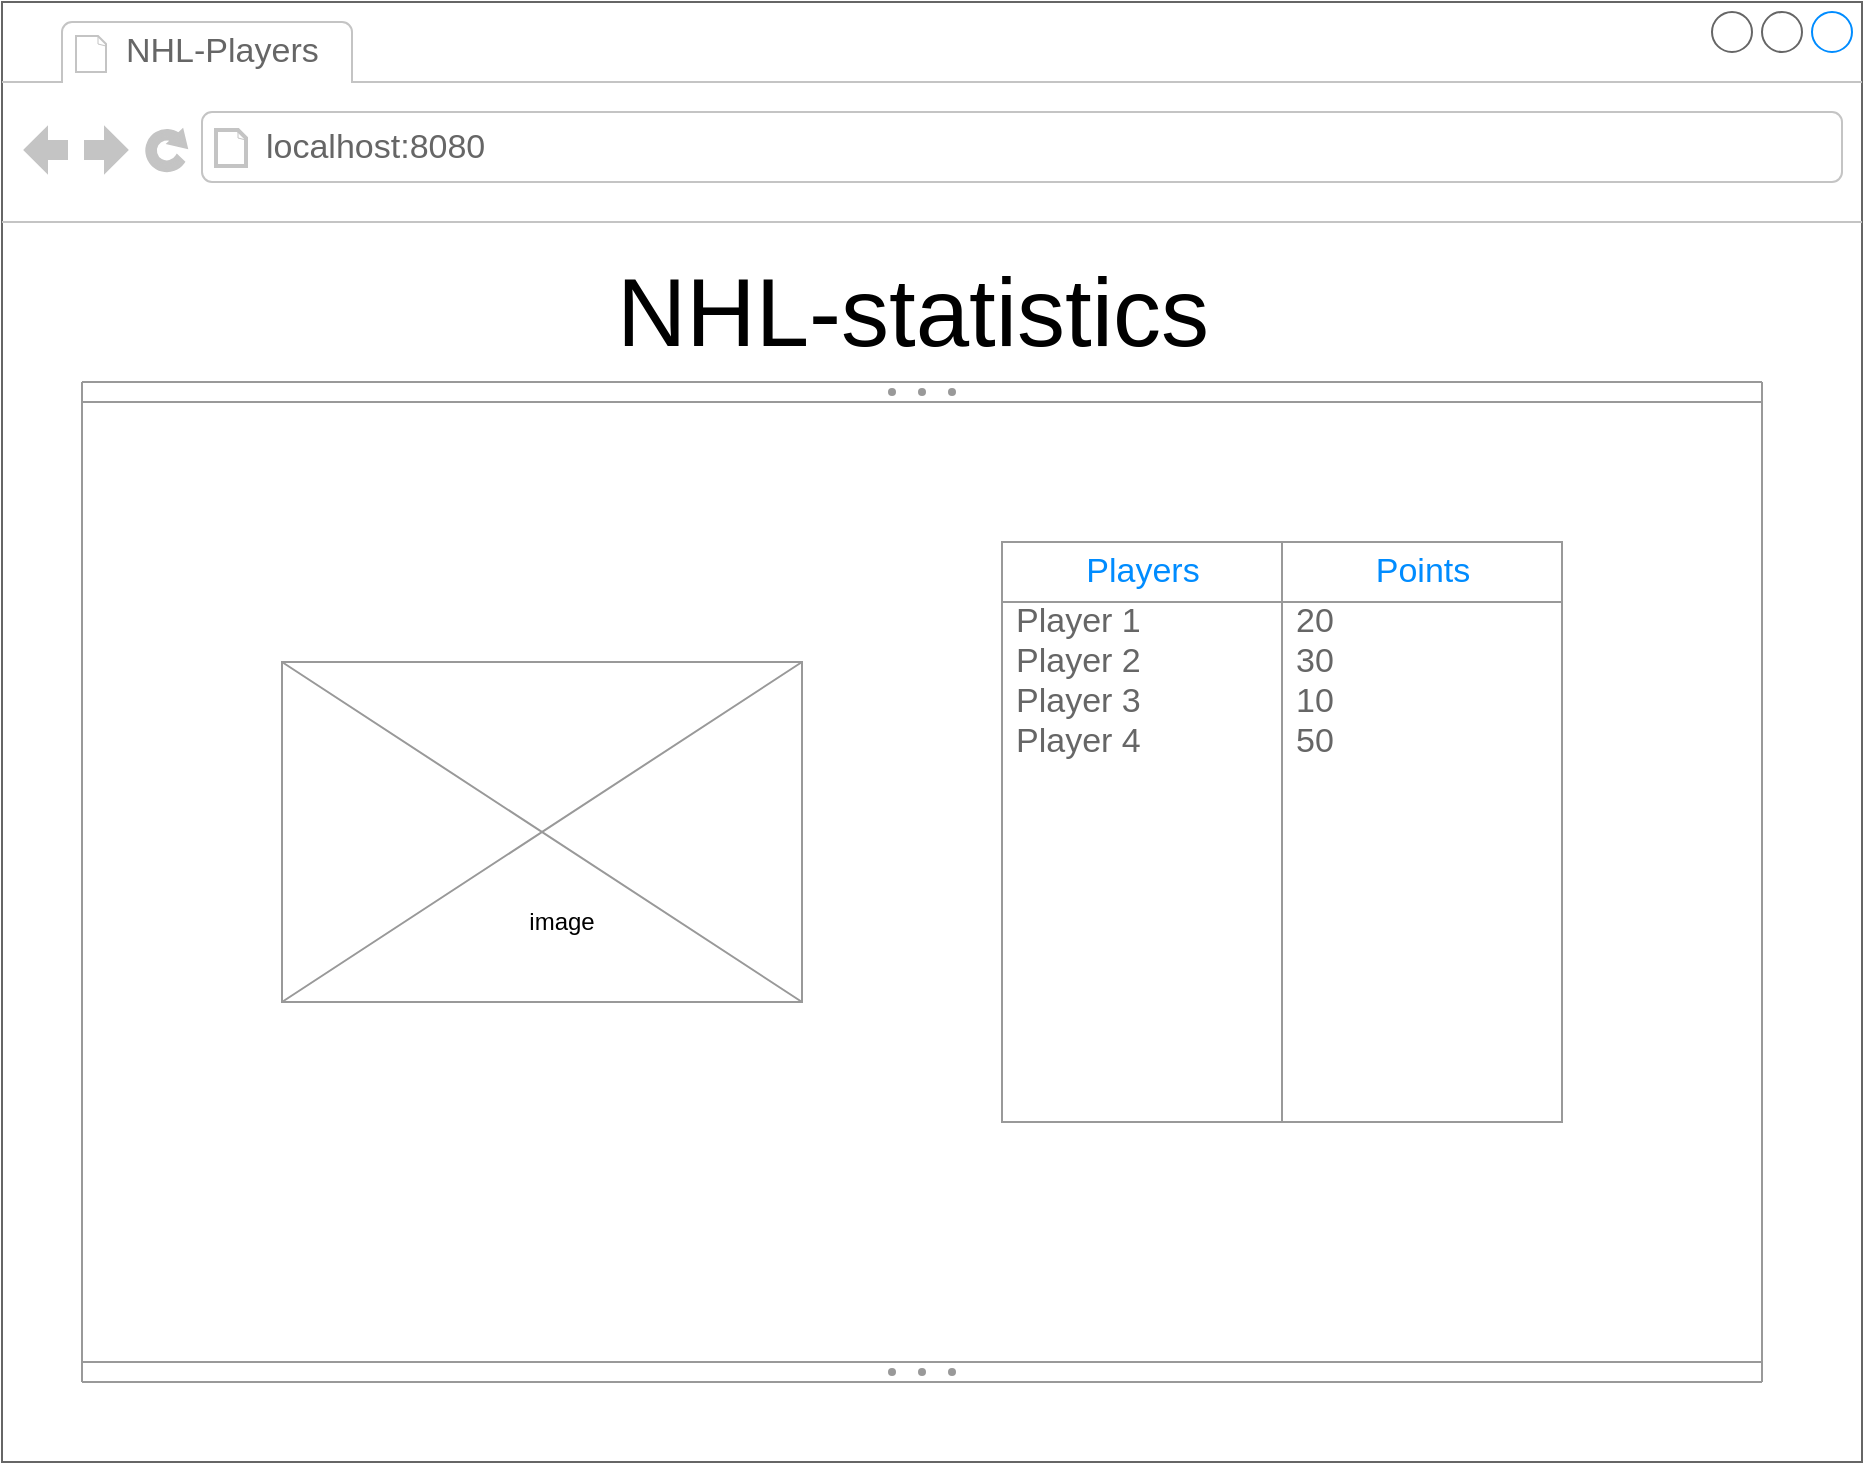 <mxfile version="14.4.8" type="device"><diagram id="LGHbPJ1O42_wLkrlADTc" name="Page-1"><mxGraphModel dx="1422" dy="1931" grid="1" gridSize="10" guides="1" tooltips="1" connect="1" arrows="1" fold="1" page="1" pageScale="1" pageWidth="827" pageHeight="1169" math="0" shadow="0"><root><mxCell id="0"/><mxCell id="1" parent="0"/><mxCell id="c-yvVSfGlGrdfjYpLHEc-2" value="" style="strokeWidth=1;shadow=0;dashed=0;align=center;html=1;shape=mxgraph.mockup.containers.browserWindow;rSize=0;strokeColor=#666666;strokeColor2=#008cff;strokeColor3=#c4c4c4;mainText=,;recursiveResize=0;" parent="1" vertex="1"><mxGeometry x="190" y="-70" width="930" height="730" as="geometry"/></mxCell><mxCell id="c-yvVSfGlGrdfjYpLHEc-3" value="NHL-Players&amp;nbsp;" style="strokeWidth=1;shadow=0;dashed=0;align=center;html=1;shape=mxgraph.mockup.containers.anchor;fontSize=17;fontColor=#666666;align=left;" parent="c-yvVSfGlGrdfjYpLHEc-2" vertex="1"><mxGeometry x="60" y="12" width="110" height="26" as="geometry"/></mxCell><mxCell id="c-yvVSfGlGrdfjYpLHEc-4" value="localhost:8080" style="strokeWidth=1;shadow=0;dashed=0;align=center;html=1;shape=mxgraph.mockup.containers.anchor;rSize=0;fontSize=17;fontColor=#666666;align=left;" parent="c-yvVSfGlGrdfjYpLHEc-2" vertex="1"><mxGeometry x="130" y="60" width="250" height="26" as="geometry"/></mxCell><mxCell id="6fZKI8T63aB8JUdWsSAa-38" value="" style="verticalLabelPosition=bottom;shadow=0;dashed=0;align=center;html=1;verticalAlign=top;strokeWidth=1;shape=mxgraph.mockup.forms.splitter;strokeColor=#999999;" parent="c-yvVSfGlGrdfjYpLHEc-2" vertex="1"><mxGeometry x="40" y="190" width="840" height="10" as="geometry"/></mxCell><mxCell id="6fZKI8T63aB8JUdWsSAa-40" value="" style="verticalLabelPosition=bottom;shadow=0;dashed=0;align=center;html=1;verticalAlign=top;strokeWidth=1;shape=mxgraph.mockup.forms.splitter;strokeColor=#999999;" parent="c-yvVSfGlGrdfjYpLHEc-2" vertex="1"><mxGeometry x="40" y="680" width="840" height="10" as="geometry"/></mxCell><mxCell id="6fZKI8T63aB8JUdWsSAa-41" value="" style="verticalLabelPosition=bottom;shadow=0;dashed=0;align=center;html=1;verticalAlign=top;strokeWidth=1;shape=mxgraph.mockup.markup.line;strokeColor=#999999;direction=north;" parent="c-yvVSfGlGrdfjYpLHEc-2" vertex="1"><mxGeometry x="30" y="190" width="20" height="500" as="geometry"/></mxCell><mxCell id="6fZKI8T63aB8JUdWsSAa-42" value="" style="verticalLabelPosition=bottom;shadow=0;dashed=0;align=center;html=1;verticalAlign=top;strokeWidth=1;shape=mxgraph.mockup.markup.line;strokeColor=#999999;direction=north;" parent="c-yvVSfGlGrdfjYpLHEc-2" vertex="1"><mxGeometry x="870" y="190" width="20" height="500" as="geometry"/></mxCell><mxCell id="wj_knO8-t8HRRquzV1gB-13" value="&lt;font style=&quot;font-size: 48px&quot;&gt;NHL-statistics&lt;/font&gt;" style="text;html=1;align=center;verticalAlign=middle;resizable=0;points=[];autosize=1;" parent="c-yvVSfGlGrdfjYpLHEc-2" vertex="1"><mxGeometry x="300" y="140" width="310" height="30" as="geometry"/></mxCell><mxCell id="FuYb0DdulauBWTyDzh4D-10" value="" style="strokeWidth=1;shadow=0;dashed=0;align=center;html=1;shape=mxgraph.mockup.forms.rrect;rSize=0;strokeColor=#999999;fillColor=#ffffff;" vertex="1" parent="c-yvVSfGlGrdfjYpLHEc-2"><mxGeometry x="500" y="270" width="140" height="290" as="geometry"/></mxCell><mxCell id="FuYb0DdulauBWTyDzh4D-11" value="Players" style="strokeWidth=1;shadow=0;dashed=0;align=center;html=1;shape=mxgraph.mockup.forms.rrect;rSize=0;strokeColor=#999999;fontColor=#008cff;fontSize=17;fillColor=#ffffff;resizeWidth=1;" vertex="1" parent="FuYb0DdulauBWTyDzh4D-10"><mxGeometry width="140" height="30" relative="1" as="geometry"/></mxCell><mxCell id="FuYb0DdulauBWTyDzh4D-12" value="Player 1&amp;nbsp;" style="strokeWidth=1;shadow=0;dashed=0;align=center;html=1;shape=mxgraph.mockup.forms.anchor;fontSize=17;fontColor=#666666;align=left;spacingLeft=5;resizeWidth=1;" vertex="1" parent="FuYb0DdulauBWTyDzh4D-10"><mxGeometry width="140.0" height="20" relative="1" as="geometry"><mxPoint y="30" as="offset"/></mxGeometry></mxCell><mxCell id="FuYb0DdulauBWTyDzh4D-13" value="Player 2" style="strokeWidth=1;shadow=0;dashed=0;align=center;html=1;shape=mxgraph.mockup.forms.anchor;fontSize=17;fontColor=#666666;align=left;spacingLeft=5;resizeWidth=1;" vertex="1" parent="FuYb0DdulauBWTyDzh4D-10"><mxGeometry width="140.0" height="20" relative="1" as="geometry"><mxPoint y="50" as="offset"/></mxGeometry></mxCell><mxCell id="FuYb0DdulauBWTyDzh4D-15" value="Player 4" style="strokeWidth=1;shadow=0;dashed=0;align=center;html=1;shape=mxgraph.mockup.forms.anchor;fontSize=17;fontColor=#666666;align=left;spacingLeft=5;resizeWidth=1;" vertex="1" parent="FuYb0DdulauBWTyDzh4D-10"><mxGeometry width="140.0" height="20" relative="1" as="geometry"><mxPoint y="90" as="offset"/></mxGeometry></mxCell><mxCell id="FuYb0DdulauBWTyDzh4D-21" value="Player 3" style="strokeWidth=1;shadow=0;dashed=0;align=center;html=1;shape=mxgraph.mockup.forms.anchor;fontSize=17;fontColor=#666666;align=left;spacingLeft=5;resizeWidth=1;" vertex="1" parent="FuYb0DdulauBWTyDzh4D-10"><mxGeometry y="70" width="140.0" height="20" as="geometry"/></mxCell><mxCell id="FuYb0DdulauBWTyDzh4D-22" value="" style="strokeWidth=1;shadow=0;dashed=0;align=center;html=1;shape=mxgraph.mockup.forms.rrect;rSize=0;strokeColor=#999999;fillColor=#ffffff;" vertex="1" parent="c-yvVSfGlGrdfjYpLHEc-2"><mxGeometry x="640" y="270" width="140" height="290" as="geometry"/></mxCell><mxCell id="FuYb0DdulauBWTyDzh4D-23" value="Points" style="strokeWidth=1;shadow=0;dashed=0;align=center;html=1;shape=mxgraph.mockup.forms.rrect;rSize=0;strokeColor=#999999;fontColor=#008cff;fontSize=17;fillColor=#ffffff;resizeWidth=1;" vertex="1" parent="FuYb0DdulauBWTyDzh4D-22"><mxGeometry width="140" height="30" relative="1" as="geometry"/></mxCell><mxCell id="FuYb0DdulauBWTyDzh4D-24" value="20" style="strokeWidth=1;shadow=0;dashed=0;align=center;html=1;shape=mxgraph.mockup.forms.anchor;fontSize=17;fontColor=#666666;align=left;spacingLeft=5;resizeWidth=1;" vertex="1" parent="FuYb0DdulauBWTyDzh4D-22"><mxGeometry width="140" height="20" relative="1" as="geometry"><mxPoint y="30" as="offset"/></mxGeometry></mxCell><mxCell id="FuYb0DdulauBWTyDzh4D-25" value="30" style="strokeWidth=1;shadow=0;dashed=0;align=center;html=1;shape=mxgraph.mockup.forms.anchor;fontSize=17;fontColor=#666666;align=left;spacingLeft=5;resizeWidth=1;" vertex="1" parent="FuYb0DdulauBWTyDzh4D-22"><mxGeometry width="140" height="20" relative="1" as="geometry"><mxPoint y="50" as="offset"/></mxGeometry></mxCell><mxCell id="FuYb0DdulauBWTyDzh4D-26" value="50" style="strokeWidth=1;shadow=0;dashed=0;align=center;html=1;shape=mxgraph.mockup.forms.anchor;fontSize=17;fontColor=#666666;align=left;spacingLeft=5;resizeWidth=1;" vertex="1" parent="FuYb0DdulauBWTyDzh4D-22"><mxGeometry width="140" height="20" relative="1" as="geometry"><mxPoint y="90" as="offset"/></mxGeometry></mxCell><mxCell id="FuYb0DdulauBWTyDzh4D-27" value="10" style="strokeWidth=1;shadow=0;dashed=0;align=center;html=1;shape=mxgraph.mockup.forms.anchor;fontSize=17;fontColor=#666666;align=left;spacingLeft=5;resizeWidth=1;" vertex="1" parent="FuYb0DdulauBWTyDzh4D-22"><mxGeometry y="70" width="140" height="20" as="geometry"/></mxCell><mxCell id="FuYb0DdulauBWTyDzh4D-28" value="" style="verticalLabelPosition=bottom;shadow=0;dashed=0;align=center;html=1;verticalAlign=top;strokeWidth=1;shape=mxgraph.mockup.graphics.simpleIcon;strokeColor=#999999;fillColor=#FFFFFF;" vertex="1" parent="c-yvVSfGlGrdfjYpLHEc-2"><mxGeometry x="140" y="330" width="260" height="170" as="geometry"/></mxCell><mxCell id="FuYb0DdulauBWTyDzh4D-29" value="image" style="text;html=1;strokeColor=none;fillColor=none;align=center;verticalAlign=middle;whiteSpace=wrap;rounded=0;" vertex="1" parent="c-yvVSfGlGrdfjYpLHEc-2"><mxGeometry x="260" y="450" width="40" height="20" as="geometry"/></mxCell></root></mxGraphModel></diagram></mxfile>